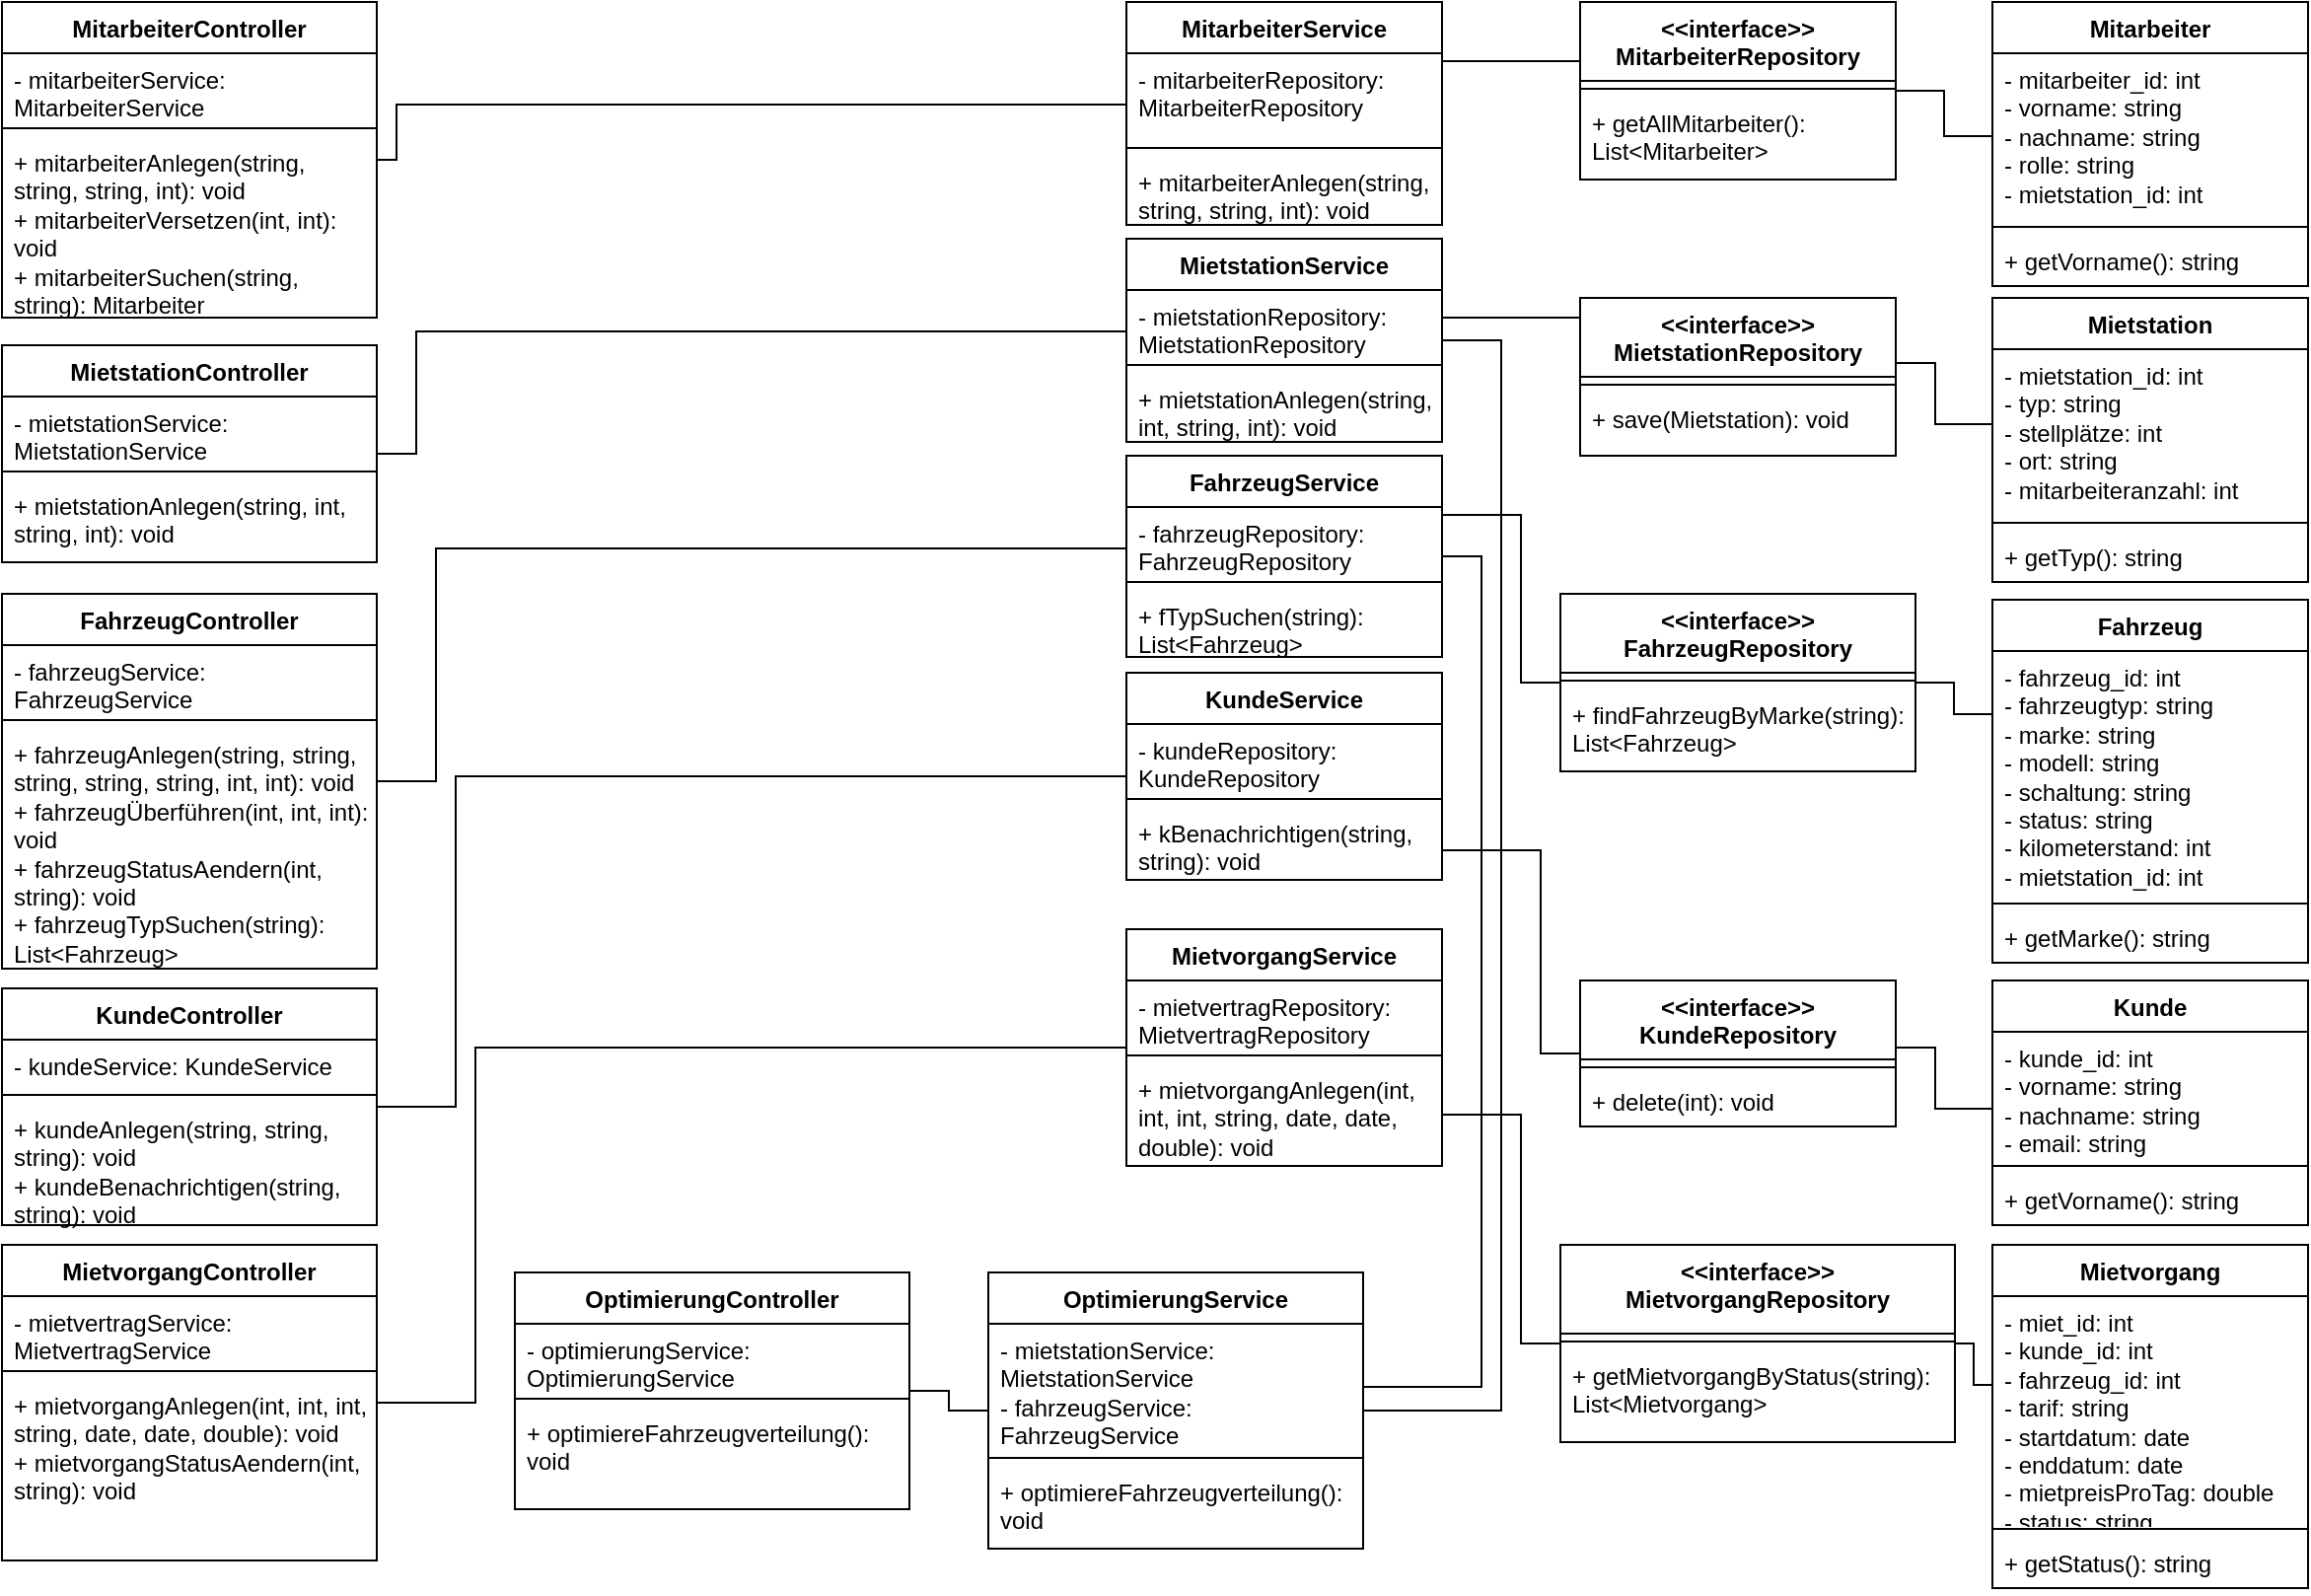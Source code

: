 <mxfile version="26.0.6">
  <diagram name="Seite-1" id="jHb-IkuF-yhjG92Ji0WS">
    <mxGraphModel dx="1662" dy="1162" grid="1" gridSize="10" guides="1" tooltips="1" connect="1" arrows="1" fold="1" page="1" pageScale="1" pageWidth="1169" pageHeight="827" math="0" shadow="0">
      <root>
        <mxCell id="0" />
        <mxCell id="1" parent="0" />
        <mxCell id="tQWUsjl6Y2YEoq062woO-1" value="Mietstation" style="swimlane;fontStyle=1;align=center;verticalAlign=top;childLayout=stackLayout;horizontal=1;startSize=26;horizontalStack=0;resizeParent=1;resizeParentMax=0;resizeLast=0;collapsible=1;marginBottom=0;whiteSpace=wrap;html=1;" vertex="1" parent="1">
          <mxGeometry x="1009" y="150" width="160" height="144" as="geometry" />
        </mxCell>
        <mxCell id="tQWUsjl6Y2YEoq062woO-2" value="- mietstation_id: int&lt;div&gt;- typ: string&lt;br&gt;&lt;/div&gt;&lt;div&gt;- stellplätze: int&lt;br&gt;&lt;/div&gt;&lt;div&gt;- ort: string&lt;br&gt;&lt;/div&gt;&lt;div&gt;- mitarbeiteranzahl: int&lt;br&gt;&lt;/div&gt;" style="text;strokeColor=none;fillColor=none;align=left;verticalAlign=top;spacingLeft=4;spacingRight=4;overflow=hidden;rotatable=0;points=[[0,0.5],[1,0.5]];portConstraint=eastwest;whiteSpace=wrap;html=1;" vertex="1" parent="tQWUsjl6Y2YEoq062woO-1">
          <mxGeometry y="26" width="160" height="84" as="geometry" />
        </mxCell>
        <mxCell id="tQWUsjl6Y2YEoq062woO-3" value="" style="line;strokeWidth=1;fillColor=none;align=left;verticalAlign=middle;spacingTop=-1;spacingLeft=3;spacingRight=3;rotatable=0;labelPosition=right;points=[];portConstraint=eastwest;strokeColor=inherit;" vertex="1" parent="tQWUsjl6Y2YEoq062woO-1">
          <mxGeometry y="110" width="160" height="8" as="geometry" />
        </mxCell>
        <mxCell id="tQWUsjl6Y2YEoq062woO-4" value="+ getTyp(): string" style="text;strokeColor=none;fillColor=none;align=left;verticalAlign=top;spacingLeft=4;spacingRight=4;overflow=hidden;rotatable=0;points=[[0,0.5],[1,0.5]];portConstraint=eastwest;whiteSpace=wrap;html=1;" vertex="1" parent="tQWUsjl6Y2YEoq062woO-1">
          <mxGeometry y="118" width="160" height="26" as="geometry" />
        </mxCell>
        <mxCell id="tQWUsjl6Y2YEoq062woO-5" value="Kunde" style="swimlane;fontStyle=1;align=center;verticalAlign=top;childLayout=stackLayout;horizontal=1;startSize=26;horizontalStack=0;resizeParent=1;resizeParentMax=0;resizeLast=0;collapsible=1;marginBottom=0;whiteSpace=wrap;html=1;" vertex="1" parent="1">
          <mxGeometry x="1009" y="496" width="160" height="124" as="geometry" />
        </mxCell>
        <mxCell id="tQWUsjl6Y2YEoq062woO-6" value="- kunde_id: int&lt;div&gt;- vorname: string&lt;br&gt;&lt;/div&gt;&lt;div&gt;- nachname: string&lt;br&gt;&lt;/div&gt;&lt;div&gt;- email: string&lt;/div&gt;" style="text;strokeColor=none;fillColor=none;align=left;verticalAlign=top;spacingLeft=4;spacingRight=4;overflow=hidden;rotatable=0;points=[[0,0.5],[1,0.5]];portConstraint=eastwest;whiteSpace=wrap;html=1;" vertex="1" parent="tQWUsjl6Y2YEoq062woO-5">
          <mxGeometry y="26" width="160" height="64" as="geometry" />
        </mxCell>
        <mxCell id="tQWUsjl6Y2YEoq062woO-7" value="" style="line;strokeWidth=1;fillColor=none;align=left;verticalAlign=middle;spacingTop=-1;spacingLeft=3;spacingRight=3;rotatable=0;labelPosition=right;points=[];portConstraint=eastwest;strokeColor=inherit;" vertex="1" parent="tQWUsjl6Y2YEoq062woO-5">
          <mxGeometry y="90" width="160" height="8" as="geometry" />
        </mxCell>
        <mxCell id="tQWUsjl6Y2YEoq062woO-8" value="+ getVorname(): string" style="text;strokeColor=none;fillColor=none;align=left;verticalAlign=top;spacingLeft=4;spacingRight=4;overflow=hidden;rotatable=0;points=[[0,0.5],[1,0.5]];portConstraint=eastwest;whiteSpace=wrap;html=1;" vertex="1" parent="tQWUsjl6Y2YEoq062woO-5">
          <mxGeometry y="98" width="160" height="26" as="geometry" />
        </mxCell>
        <mxCell id="tQWUsjl6Y2YEoq062woO-9" value="Mietvorgang" style="swimlane;fontStyle=1;align=center;verticalAlign=top;childLayout=stackLayout;horizontal=1;startSize=26;horizontalStack=0;resizeParent=1;resizeParentMax=0;resizeLast=0;collapsible=1;marginBottom=0;whiteSpace=wrap;html=1;" vertex="1" parent="1">
          <mxGeometry x="1009" y="630" width="160" height="174" as="geometry" />
        </mxCell>
        <mxCell id="tQWUsjl6Y2YEoq062woO-10" value="- miet_id: int&lt;div&gt;- kunde_id: int&lt;br&gt;&lt;/div&gt;&lt;div&gt;- fahrzeug_id: int&lt;br&gt;&lt;/div&gt;&lt;div&gt;- tarif: string&lt;br&gt;&lt;/div&gt;&lt;div&gt;- startdatum: date&lt;br&gt;&lt;/div&gt;&lt;div&gt;- enddatum: date&lt;br&gt;&lt;/div&gt;&lt;div&gt;- mietpreisProTag: double&lt;/div&gt;&lt;div&gt;- status: string&lt;/div&gt;" style="text;strokeColor=none;fillColor=none;align=left;verticalAlign=top;spacingLeft=4;spacingRight=4;overflow=hidden;rotatable=0;points=[[0,0.5],[1,0.5]];portConstraint=eastwest;whiteSpace=wrap;html=1;" vertex="1" parent="tQWUsjl6Y2YEoq062woO-9">
          <mxGeometry y="26" width="160" height="114" as="geometry" />
        </mxCell>
        <mxCell id="tQWUsjl6Y2YEoq062woO-11" value="" style="line;strokeWidth=1;fillColor=none;align=left;verticalAlign=middle;spacingTop=-1;spacingLeft=3;spacingRight=3;rotatable=0;labelPosition=right;points=[];portConstraint=eastwest;strokeColor=inherit;" vertex="1" parent="tQWUsjl6Y2YEoq062woO-9">
          <mxGeometry y="140" width="160" height="8" as="geometry" />
        </mxCell>
        <mxCell id="tQWUsjl6Y2YEoq062woO-12" value="+ getStatus(): string" style="text;strokeColor=none;fillColor=none;align=left;verticalAlign=top;spacingLeft=4;spacingRight=4;overflow=hidden;rotatable=0;points=[[0,0.5],[1,0.5]];portConstraint=eastwest;whiteSpace=wrap;html=1;" vertex="1" parent="tQWUsjl6Y2YEoq062woO-9">
          <mxGeometry y="148" width="160" height="26" as="geometry" />
        </mxCell>
        <mxCell id="tQWUsjl6Y2YEoq062woO-13" value="Fahrzeug" style="swimlane;fontStyle=1;align=center;verticalAlign=top;childLayout=stackLayout;horizontal=1;startSize=26;horizontalStack=0;resizeParent=1;resizeParentMax=0;resizeLast=0;collapsible=1;marginBottom=0;whiteSpace=wrap;html=1;" vertex="1" parent="1">
          <mxGeometry x="1009" y="303" width="160" height="184" as="geometry" />
        </mxCell>
        <mxCell id="tQWUsjl6Y2YEoq062woO-14" value="- fahrzeug_id: int&lt;div&gt;- fahrzeugtyp: string&lt;br&gt;&lt;/div&gt;&lt;div&gt;- marke: string&lt;br&gt;&lt;/div&gt;&lt;div&gt;- modell: string&lt;/div&gt;&lt;div&gt;- schaltung: string&lt;br&gt;&lt;/div&gt;&lt;div&gt;- status: string&lt;br&gt;&lt;/div&gt;&lt;div&gt;- kilometerstand: int&lt;br&gt;&lt;/div&gt;&lt;div&gt;- mietstation_id: int&lt;br&gt;&lt;/div&gt;" style="text;strokeColor=none;fillColor=none;align=left;verticalAlign=top;spacingLeft=4;spacingRight=4;overflow=hidden;rotatable=0;points=[[0,0.5],[1,0.5]];portConstraint=eastwest;whiteSpace=wrap;html=1;" vertex="1" parent="tQWUsjl6Y2YEoq062woO-13">
          <mxGeometry y="26" width="160" height="124" as="geometry" />
        </mxCell>
        <mxCell id="tQWUsjl6Y2YEoq062woO-15" value="" style="line;strokeWidth=1;fillColor=none;align=left;verticalAlign=middle;spacingTop=-1;spacingLeft=3;spacingRight=3;rotatable=0;labelPosition=right;points=[];portConstraint=eastwest;strokeColor=inherit;" vertex="1" parent="tQWUsjl6Y2YEoq062woO-13">
          <mxGeometry y="150" width="160" height="8" as="geometry" />
        </mxCell>
        <mxCell id="tQWUsjl6Y2YEoq062woO-16" value="+ getMarke(): string" style="text;strokeColor=none;fillColor=none;align=left;verticalAlign=top;spacingLeft=4;spacingRight=4;overflow=hidden;rotatable=0;points=[[0,0.5],[1,0.5]];portConstraint=eastwest;whiteSpace=wrap;html=1;" vertex="1" parent="tQWUsjl6Y2YEoq062woO-13">
          <mxGeometry y="158" width="160" height="26" as="geometry" />
        </mxCell>
        <mxCell id="tQWUsjl6Y2YEoq062woO-17" value="Mitarbeiter" style="swimlane;fontStyle=1;align=center;verticalAlign=top;childLayout=stackLayout;horizontal=1;startSize=26;horizontalStack=0;resizeParent=1;resizeParentMax=0;resizeLast=0;collapsible=1;marginBottom=0;whiteSpace=wrap;html=1;" vertex="1" parent="1">
          <mxGeometry x="1009" width="160" height="144" as="geometry">
            <mxRectangle x="220" y="700" width="100" height="30" as="alternateBounds" />
          </mxGeometry>
        </mxCell>
        <mxCell id="tQWUsjl6Y2YEoq062woO-18" value="- mitarbeiter_id: int&lt;div&gt;- vorname: string&lt;br&gt;&lt;/div&gt;&lt;div&gt;- nachname: string&lt;br&gt;&lt;/div&gt;&lt;div&gt;- rolle: string&lt;br&gt;&lt;/div&gt;&lt;div&gt;- mietstation_id: int&lt;/div&gt;" style="text;strokeColor=none;fillColor=none;align=left;verticalAlign=top;spacingLeft=4;spacingRight=4;overflow=hidden;rotatable=0;points=[[0,0.5],[1,0.5]];portConstraint=eastwest;whiteSpace=wrap;html=1;" vertex="1" parent="tQWUsjl6Y2YEoq062woO-17">
          <mxGeometry y="26" width="160" height="84" as="geometry" />
        </mxCell>
        <mxCell id="tQWUsjl6Y2YEoq062woO-19" value="" style="line;strokeWidth=1;fillColor=none;align=left;verticalAlign=middle;spacingTop=-1;spacingLeft=3;spacingRight=3;rotatable=0;labelPosition=right;points=[];portConstraint=eastwest;strokeColor=inherit;" vertex="1" parent="tQWUsjl6Y2YEoq062woO-17">
          <mxGeometry y="110" width="160" height="8" as="geometry" />
        </mxCell>
        <mxCell id="tQWUsjl6Y2YEoq062woO-20" value="+ getVorname(): string" style="text;strokeColor=none;fillColor=none;align=left;verticalAlign=top;spacingLeft=4;spacingRight=4;overflow=hidden;rotatable=0;points=[[0,0.5],[1,0.5]];portConstraint=eastwest;whiteSpace=wrap;html=1;" vertex="1" parent="tQWUsjl6Y2YEoq062woO-17">
          <mxGeometry y="118" width="160" height="26" as="geometry" />
        </mxCell>
        <mxCell id="tQWUsjl6Y2YEoq062woO-22" value="MitarbeiterController" style="swimlane;fontStyle=1;align=center;verticalAlign=top;childLayout=stackLayout;horizontal=1;startSize=26;horizontalStack=0;resizeParent=1;resizeParentMax=0;resizeLast=0;collapsible=1;marginBottom=0;whiteSpace=wrap;html=1;" vertex="1" parent="1">
          <mxGeometry width="190" height="160" as="geometry">
            <mxRectangle x="220" y="700" width="100" height="30" as="alternateBounds" />
          </mxGeometry>
        </mxCell>
        <mxCell id="tQWUsjl6Y2YEoq062woO-23" value="- mitarbeiterService: MitarbeiterService" style="text;strokeColor=none;fillColor=none;align=left;verticalAlign=top;spacingLeft=4;spacingRight=4;overflow=hidden;rotatable=0;points=[[0,0.5],[1,0.5]];portConstraint=eastwest;whiteSpace=wrap;html=1;" vertex="1" parent="tQWUsjl6Y2YEoq062woO-22">
          <mxGeometry y="26" width="190" height="34" as="geometry" />
        </mxCell>
        <mxCell id="tQWUsjl6Y2YEoq062woO-24" value="" style="line;strokeWidth=1;fillColor=none;align=left;verticalAlign=middle;spacingTop=-1;spacingLeft=3;spacingRight=3;rotatable=0;labelPosition=right;points=[];portConstraint=eastwest;strokeColor=inherit;" vertex="1" parent="tQWUsjl6Y2YEoq062woO-22">
          <mxGeometry y="60" width="190" height="8" as="geometry" />
        </mxCell>
        <mxCell id="tQWUsjl6Y2YEoq062woO-25" value="+ mitarbeiterAnlegen(string, string, string, int): void&lt;div&gt;+ mitarbeiterVersetzen(int, int): void&lt;br&gt;&lt;/div&gt;&lt;div&gt;+ mitarbeiterSuchen(string, string): Mitarbeiter&lt;br&gt;&lt;/div&gt;" style="text;strokeColor=none;fillColor=none;align=left;verticalAlign=top;spacingLeft=4;spacingRight=4;overflow=hidden;rotatable=0;points=[[0,0.5],[1,0.5]];portConstraint=eastwest;whiteSpace=wrap;html=1;" vertex="1" parent="tQWUsjl6Y2YEoq062woO-22">
          <mxGeometry y="68" width="190" height="92" as="geometry" />
        </mxCell>
        <mxCell id="tQWUsjl6Y2YEoq062woO-27" value="MietstationController" style="swimlane;fontStyle=1;align=center;verticalAlign=top;childLayout=stackLayout;horizontal=1;startSize=26;horizontalStack=0;resizeParent=1;resizeParentMax=0;resizeLast=0;collapsible=1;marginBottom=0;whiteSpace=wrap;html=1;" vertex="1" parent="1">
          <mxGeometry y="174" width="190" height="110" as="geometry">
            <mxRectangle x="220" y="700" width="100" height="30" as="alternateBounds" />
          </mxGeometry>
        </mxCell>
        <mxCell id="tQWUsjl6Y2YEoq062woO-28" value="- mietstationService: MietstationService" style="text;strokeColor=none;fillColor=none;align=left;verticalAlign=top;spacingLeft=4;spacingRight=4;overflow=hidden;rotatable=0;points=[[0,0.5],[1,0.5]];portConstraint=eastwest;whiteSpace=wrap;html=1;" vertex="1" parent="tQWUsjl6Y2YEoq062woO-27">
          <mxGeometry y="26" width="190" height="34" as="geometry" />
        </mxCell>
        <mxCell id="tQWUsjl6Y2YEoq062woO-29" value="" style="line;strokeWidth=1;fillColor=none;align=left;verticalAlign=middle;spacingTop=-1;spacingLeft=3;spacingRight=3;rotatable=0;labelPosition=right;points=[];portConstraint=eastwest;strokeColor=inherit;" vertex="1" parent="tQWUsjl6Y2YEoq062woO-27">
          <mxGeometry y="60" width="190" height="8" as="geometry" />
        </mxCell>
        <mxCell id="tQWUsjl6Y2YEoq062woO-30" value="+ mietstationAnlegen(string, int, string, int): void&lt;br&gt;&lt;div&gt;&lt;br&gt;&lt;/div&gt;" style="text;strokeColor=none;fillColor=none;align=left;verticalAlign=top;spacingLeft=4;spacingRight=4;overflow=hidden;rotatable=0;points=[[0,0.5],[1,0.5]];portConstraint=eastwest;whiteSpace=wrap;html=1;" vertex="1" parent="tQWUsjl6Y2YEoq062woO-27">
          <mxGeometry y="68" width="190" height="42" as="geometry" />
        </mxCell>
        <mxCell id="tQWUsjl6Y2YEoq062woO-31" value="FahrzeugController" style="swimlane;fontStyle=1;align=center;verticalAlign=top;childLayout=stackLayout;horizontal=1;startSize=26;horizontalStack=0;resizeParent=1;resizeParentMax=0;resizeLast=0;collapsible=1;marginBottom=0;whiteSpace=wrap;html=1;" vertex="1" parent="1">
          <mxGeometry y="300" width="190" height="190" as="geometry">
            <mxRectangle x="220" y="700" width="100" height="30" as="alternateBounds" />
          </mxGeometry>
        </mxCell>
        <mxCell id="tQWUsjl6Y2YEoq062woO-32" value="- fahrzeugService: FahrzeugService" style="text;strokeColor=none;fillColor=none;align=left;verticalAlign=top;spacingLeft=4;spacingRight=4;overflow=hidden;rotatable=0;points=[[0,0.5],[1,0.5]];portConstraint=eastwest;whiteSpace=wrap;html=1;" vertex="1" parent="tQWUsjl6Y2YEoq062woO-31">
          <mxGeometry y="26" width="190" height="34" as="geometry" />
        </mxCell>
        <mxCell id="tQWUsjl6Y2YEoq062woO-33" value="" style="line;strokeWidth=1;fillColor=none;align=left;verticalAlign=middle;spacingTop=-1;spacingLeft=3;spacingRight=3;rotatable=0;labelPosition=right;points=[];portConstraint=eastwest;strokeColor=inherit;" vertex="1" parent="tQWUsjl6Y2YEoq062woO-31">
          <mxGeometry y="60" width="190" height="8" as="geometry" />
        </mxCell>
        <mxCell id="tQWUsjl6Y2YEoq062woO-34" value="+ fahrzeugAnlegen(string, string, string, string, string, int, int): void&lt;div&gt;+ fahrzeugÜberführen(int, int, int): void&lt;br&gt;&lt;/div&gt;&lt;div&gt;+ fahrzeugStatusAendern(int, string): void&lt;br&gt;&lt;/div&gt;&lt;div&gt;+ fahrzeugTypSuchen(string): List&amp;lt;Fahrzeug&amp;gt;&lt;br&gt;&lt;/div&gt;" style="text;strokeColor=none;fillColor=none;align=left;verticalAlign=top;spacingLeft=4;spacingRight=4;overflow=hidden;rotatable=0;points=[[0,0.5],[1,0.5]];portConstraint=eastwest;whiteSpace=wrap;html=1;" vertex="1" parent="tQWUsjl6Y2YEoq062woO-31">
          <mxGeometry y="68" width="190" height="122" as="geometry" />
        </mxCell>
        <mxCell id="tQWUsjl6Y2YEoq062woO-35" value="MietvorgangController" style="swimlane;fontStyle=1;align=center;verticalAlign=top;childLayout=stackLayout;horizontal=1;startSize=26;horizontalStack=0;resizeParent=1;resizeParentMax=0;resizeLast=0;collapsible=1;marginBottom=0;whiteSpace=wrap;html=1;" vertex="1" parent="1">
          <mxGeometry y="630" width="190" height="160" as="geometry">
            <mxRectangle x="220" y="700" width="100" height="30" as="alternateBounds" />
          </mxGeometry>
        </mxCell>
        <mxCell id="tQWUsjl6Y2YEoq062woO-36" value="- mietvertragService: MietvertragService" style="text;strokeColor=none;fillColor=none;align=left;verticalAlign=top;spacingLeft=4;spacingRight=4;overflow=hidden;rotatable=0;points=[[0,0.5],[1,0.5]];portConstraint=eastwest;whiteSpace=wrap;html=1;" vertex="1" parent="tQWUsjl6Y2YEoq062woO-35">
          <mxGeometry y="26" width="190" height="34" as="geometry" />
        </mxCell>
        <mxCell id="tQWUsjl6Y2YEoq062woO-37" value="" style="line;strokeWidth=1;fillColor=none;align=left;verticalAlign=middle;spacingTop=-1;spacingLeft=3;spacingRight=3;rotatable=0;labelPosition=right;points=[];portConstraint=eastwest;strokeColor=inherit;" vertex="1" parent="tQWUsjl6Y2YEoq062woO-35">
          <mxGeometry y="60" width="190" height="8" as="geometry" />
        </mxCell>
        <mxCell id="tQWUsjl6Y2YEoq062woO-38" value="+ mietvorgangAnlegen(int, int, int, string, date, date, double): void&lt;div&gt;+ mietvorgangStatusAendern(int, string): void&lt;/div&gt;&lt;div&gt;&lt;div&gt;&lt;br&gt;&lt;/div&gt;&lt;/div&gt;" style="text;strokeColor=none;fillColor=none;align=left;verticalAlign=top;spacingLeft=4;spacingRight=4;overflow=hidden;rotatable=0;points=[[0,0.5],[1,0.5]];portConstraint=eastwest;whiteSpace=wrap;html=1;" vertex="1" parent="tQWUsjl6Y2YEoq062woO-35">
          <mxGeometry y="68" width="190" height="92" as="geometry" />
        </mxCell>
        <mxCell id="tQWUsjl6Y2YEoq062woO-39" value="KundeController" style="swimlane;fontStyle=1;align=center;verticalAlign=top;childLayout=stackLayout;horizontal=1;startSize=26;horizontalStack=0;resizeParent=1;resizeParentMax=0;resizeLast=0;collapsible=1;marginBottom=0;whiteSpace=wrap;html=1;" vertex="1" parent="1">
          <mxGeometry y="500" width="190" height="120" as="geometry">
            <mxRectangle x="220" y="700" width="100" height="30" as="alternateBounds" />
          </mxGeometry>
        </mxCell>
        <mxCell id="tQWUsjl6Y2YEoq062woO-40" value="- kundeService: KundeService" style="text;strokeColor=none;fillColor=none;align=left;verticalAlign=top;spacingLeft=4;spacingRight=4;overflow=hidden;rotatable=0;points=[[0,0.5],[1,0.5]];portConstraint=eastwest;whiteSpace=wrap;html=1;" vertex="1" parent="tQWUsjl6Y2YEoq062woO-39">
          <mxGeometry y="26" width="190" height="24" as="geometry" />
        </mxCell>
        <mxCell id="tQWUsjl6Y2YEoq062woO-41" value="" style="line;strokeWidth=1;fillColor=none;align=left;verticalAlign=middle;spacingTop=-1;spacingLeft=3;spacingRight=3;rotatable=0;labelPosition=right;points=[];portConstraint=eastwest;strokeColor=inherit;" vertex="1" parent="tQWUsjl6Y2YEoq062woO-39">
          <mxGeometry y="50" width="190" height="8" as="geometry" />
        </mxCell>
        <mxCell id="tQWUsjl6Y2YEoq062woO-42" value="+ kundeAnlegen(string, string, string): void&lt;div&gt;+ kundeBenachrichtigen(string, string): void&lt;br&gt;&lt;/div&gt;" style="text;strokeColor=none;fillColor=none;align=left;verticalAlign=top;spacingLeft=4;spacingRight=4;overflow=hidden;rotatable=0;points=[[0,0.5],[1,0.5]];portConstraint=eastwest;whiteSpace=wrap;html=1;" vertex="1" parent="tQWUsjl6Y2YEoq062woO-39">
          <mxGeometry y="58" width="190" height="62" as="geometry" />
        </mxCell>
        <mxCell id="tQWUsjl6Y2YEoq062woO-43" value="MitarbeiterService" style="swimlane;fontStyle=1;align=center;verticalAlign=top;childLayout=stackLayout;horizontal=1;startSize=26;horizontalStack=0;resizeParent=1;resizeParentMax=0;resizeLast=0;collapsible=1;marginBottom=0;whiteSpace=wrap;html=1;" vertex="1" parent="1">
          <mxGeometry x="570" width="160" height="113" as="geometry">
            <mxRectangle x="220" y="700" width="100" height="30" as="alternateBounds" />
          </mxGeometry>
        </mxCell>
        <mxCell id="tQWUsjl6Y2YEoq062woO-44" value="- mitarbeiterRepository: MitarbeiterRepository" style="text;strokeColor=none;fillColor=none;align=left;verticalAlign=top;spacingLeft=4;spacingRight=4;overflow=hidden;rotatable=0;points=[[0,0.5],[1,0.5]];portConstraint=eastwest;whiteSpace=wrap;html=1;" vertex="1" parent="tQWUsjl6Y2YEoq062woO-43">
          <mxGeometry y="26" width="160" height="44" as="geometry" />
        </mxCell>
        <mxCell id="tQWUsjl6Y2YEoq062woO-45" value="" style="line;strokeWidth=1;fillColor=none;align=left;verticalAlign=middle;spacingTop=-1;spacingLeft=3;spacingRight=3;rotatable=0;labelPosition=right;points=[];portConstraint=eastwest;strokeColor=inherit;" vertex="1" parent="tQWUsjl6Y2YEoq062woO-43">
          <mxGeometry y="70" width="160" height="8" as="geometry" />
        </mxCell>
        <mxCell id="tQWUsjl6Y2YEoq062woO-46" value="+ mitarbeiterAnlegen(string, string, string, int): void" style="text;strokeColor=none;fillColor=none;align=left;verticalAlign=top;spacingLeft=4;spacingRight=4;overflow=hidden;rotatable=0;points=[[0,0.5],[1,0.5]];portConstraint=eastwest;whiteSpace=wrap;html=1;" vertex="1" parent="tQWUsjl6Y2YEoq062woO-43">
          <mxGeometry y="78" width="160" height="35" as="geometry" />
        </mxCell>
        <mxCell id="tQWUsjl6Y2YEoq062woO-47" value="MietstationService" style="swimlane;fontStyle=1;align=center;verticalAlign=top;childLayout=stackLayout;horizontal=1;startSize=26;horizontalStack=0;resizeParent=1;resizeParentMax=0;resizeLast=0;collapsible=1;marginBottom=0;whiteSpace=wrap;html=1;" vertex="1" parent="1">
          <mxGeometry x="570" y="120" width="160" height="103" as="geometry">
            <mxRectangle x="220" y="700" width="100" height="30" as="alternateBounds" />
          </mxGeometry>
        </mxCell>
        <mxCell id="tQWUsjl6Y2YEoq062woO-48" value="- mietstationRepository: MietstationRepository" style="text;strokeColor=none;fillColor=none;align=left;verticalAlign=top;spacingLeft=4;spacingRight=4;overflow=hidden;rotatable=0;points=[[0,0.5],[1,0.5]];portConstraint=eastwest;whiteSpace=wrap;html=1;" vertex="1" parent="tQWUsjl6Y2YEoq062woO-47">
          <mxGeometry y="26" width="160" height="34" as="geometry" />
        </mxCell>
        <mxCell id="tQWUsjl6Y2YEoq062woO-49" value="" style="line;strokeWidth=1;fillColor=none;align=left;verticalAlign=middle;spacingTop=-1;spacingLeft=3;spacingRight=3;rotatable=0;labelPosition=right;points=[];portConstraint=eastwest;strokeColor=inherit;" vertex="1" parent="tQWUsjl6Y2YEoq062woO-47">
          <mxGeometry y="60" width="160" height="8" as="geometry" />
        </mxCell>
        <mxCell id="tQWUsjl6Y2YEoq062woO-50" value="+ mietstationAnlegen(string, int, string, int): void&lt;br&gt;&lt;div&gt;&lt;br&gt;&lt;/div&gt;" style="text;strokeColor=none;fillColor=none;align=left;verticalAlign=top;spacingLeft=4;spacingRight=4;overflow=hidden;rotatable=0;points=[[0,0.5],[1,0.5]];portConstraint=eastwest;whiteSpace=wrap;html=1;" vertex="1" parent="tQWUsjl6Y2YEoq062woO-47">
          <mxGeometry y="68" width="160" height="35" as="geometry" />
        </mxCell>
        <mxCell id="tQWUsjl6Y2YEoq062woO-51" value="FahrzeugService" style="swimlane;fontStyle=1;align=center;verticalAlign=top;childLayout=stackLayout;horizontal=1;startSize=26;horizontalStack=0;resizeParent=1;resizeParentMax=0;resizeLast=0;collapsible=1;marginBottom=0;whiteSpace=wrap;html=1;" vertex="1" parent="1">
          <mxGeometry x="570" y="230" width="160" height="102" as="geometry">
            <mxRectangle x="220" y="700" width="100" height="30" as="alternateBounds" />
          </mxGeometry>
        </mxCell>
        <mxCell id="tQWUsjl6Y2YEoq062woO-52" value="- fahrzeugRepository: FahrzeugRepository" style="text;strokeColor=none;fillColor=none;align=left;verticalAlign=top;spacingLeft=4;spacingRight=4;overflow=hidden;rotatable=0;points=[[0,0.5],[1,0.5]];portConstraint=eastwest;whiteSpace=wrap;html=1;" vertex="1" parent="tQWUsjl6Y2YEoq062woO-51">
          <mxGeometry y="26" width="160" height="34" as="geometry" />
        </mxCell>
        <mxCell id="tQWUsjl6Y2YEoq062woO-53" value="" style="line;strokeWidth=1;fillColor=none;align=left;verticalAlign=middle;spacingTop=-1;spacingLeft=3;spacingRight=3;rotatable=0;labelPosition=right;points=[];portConstraint=eastwest;strokeColor=inherit;" vertex="1" parent="tQWUsjl6Y2YEoq062woO-51">
          <mxGeometry y="60" width="160" height="8" as="geometry" />
        </mxCell>
        <mxCell id="tQWUsjl6Y2YEoq062woO-54" value="+ fTypSuchen(string): List&amp;lt;Fahrzeug&amp;gt;" style="text;strokeColor=none;fillColor=none;align=left;verticalAlign=top;spacingLeft=4;spacingRight=4;overflow=hidden;rotatable=0;points=[[0,0.5],[1,0.5]];portConstraint=eastwest;whiteSpace=wrap;html=1;" vertex="1" parent="tQWUsjl6Y2YEoq062woO-51">
          <mxGeometry y="68" width="160" height="34" as="geometry" />
        </mxCell>
        <mxCell id="tQWUsjl6Y2YEoq062woO-55" value="MietvorgangService" style="swimlane;fontStyle=1;align=center;verticalAlign=top;childLayout=stackLayout;horizontal=1;startSize=26;horizontalStack=0;resizeParent=1;resizeParentMax=0;resizeLast=0;collapsible=1;marginBottom=0;whiteSpace=wrap;html=1;" vertex="1" parent="1">
          <mxGeometry x="570" y="470" width="160" height="120" as="geometry">
            <mxRectangle x="220" y="700" width="100" height="30" as="alternateBounds" />
          </mxGeometry>
        </mxCell>
        <mxCell id="tQWUsjl6Y2YEoq062woO-56" value="- mietvertragRepository: MietvertragRepository" style="text;strokeColor=none;fillColor=none;align=left;verticalAlign=top;spacingLeft=4;spacingRight=4;overflow=hidden;rotatable=0;points=[[0,0.5],[1,0.5]];portConstraint=eastwest;whiteSpace=wrap;html=1;" vertex="1" parent="tQWUsjl6Y2YEoq062woO-55">
          <mxGeometry y="26" width="160" height="34" as="geometry" />
        </mxCell>
        <mxCell id="tQWUsjl6Y2YEoq062woO-57" value="" style="line;strokeWidth=1;fillColor=none;align=left;verticalAlign=middle;spacingTop=-1;spacingLeft=3;spacingRight=3;rotatable=0;labelPosition=right;points=[];portConstraint=eastwest;strokeColor=inherit;" vertex="1" parent="tQWUsjl6Y2YEoq062woO-55">
          <mxGeometry y="60" width="160" height="8" as="geometry" />
        </mxCell>
        <mxCell id="tQWUsjl6Y2YEoq062woO-58" value="+ mietvorgangAnlegen(int, int, int, string, date, date, double): void" style="text;strokeColor=none;fillColor=none;align=left;verticalAlign=top;spacingLeft=4;spacingRight=4;overflow=hidden;rotatable=0;points=[[0,0.5],[1,0.5]];portConstraint=eastwest;whiteSpace=wrap;html=1;" vertex="1" parent="tQWUsjl6Y2YEoq062woO-55">
          <mxGeometry y="68" width="160" height="52" as="geometry" />
        </mxCell>
        <mxCell id="tQWUsjl6Y2YEoq062woO-59" value="KundeService" style="swimlane;fontStyle=1;align=center;verticalAlign=top;childLayout=stackLayout;horizontal=1;startSize=26;horizontalStack=0;resizeParent=1;resizeParentMax=0;resizeLast=0;collapsible=1;marginBottom=0;whiteSpace=wrap;html=1;" vertex="1" parent="1">
          <mxGeometry x="570" y="340" width="160" height="105" as="geometry">
            <mxRectangle x="220" y="700" width="100" height="30" as="alternateBounds" />
          </mxGeometry>
        </mxCell>
        <mxCell id="tQWUsjl6Y2YEoq062woO-60" value="- kundeRepository: KundeRepository" style="text;strokeColor=none;fillColor=none;align=left;verticalAlign=top;spacingLeft=4;spacingRight=4;overflow=hidden;rotatable=0;points=[[0,0.5],[1,0.5]];portConstraint=eastwest;whiteSpace=wrap;html=1;" vertex="1" parent="tQWUsjl6Y2YEoq062woO-59">
          <mxGeometry y="26" width="160" height="34" as="geometry" />
        </mxCell>
        <mxCell id="tQWUsjl6Y2YEoq062woO-61" value="" style="line;strokeWidth=1;fillColor=none;align=left;verticalAlign=middle;spacingTop=-1;spacingLeft=3;spacingRight=3;rotatable=0;labelPosition=right;points=[];portConstraint=eastwest;strokeColor=inherit;" vertex="1" parent="tQWUsjl6Y2YEoq062woO-59">
          <mxGeometry y="60" width="160" height="8" as="geometry" />
        </mxCell>
        <mxCell id="tQWUsjl6Y2YEoq062woO-62" value="+ kBenachrichtigen(string, string): void" style="text;strokeColor=none;fillColor=none;align=left;verticalAlign=top;spacingLeft=4;spacingRight=4;overflow=hidden;rotatable=0;points=[[0,0.5],[1,0.5]];portConstraint=eastwest;whiteSpace=wrap;html=1;" vertex="1" parent="tQWUsjl6Y2YEoq062woO-59">
          <mxGeometry y="68" width="160" height="37" as="geometry" />
        </mxCell>
        <mxCell id="tQWUsjl6Y2YEoq062woO-63" value="&lt;div&gt;&amp;lt;&amp;lt;interface&amp;gt;&amp;gt;&lt;/div&gt;MietstationRepository" style="swimlane;fontStyle=1;align=center;verticalAlign=top;childLayout=stackLayout;horizontal=1;startSize=40;horizontalStack=0;resizeParent=1;resizeParentMax=0;resizeLast=0;collapsible=1;marginBottom=0;whiteSpace=wrap;html=1;" vertex="1" parent="1">
          <mxGeometry x="800" y="150" width="160" height="80" as="geometry" />
        </mxCell>
        <mxCell id="tQWUsjl6Y2YEoq062woO-64" value="+ field: type" style="text;strokeColor=none;fillColor=none;align=left;verticalAlign=top;spacingLeft=4;spacingRight=4;overflow=hidden;rotatable=0;points=[[0,0.5],[1,0.5]];portConstraint=eastwest;whiteSpace=wrap;html=1;" vertex="1" parent="tQWUsjl6Y2YEoq062woO-63">
          <mxGeometry y="40" width="160" as="geometry" />
        </mxCell>
        <mxCell id="tQWUsjl6Y2YEoq062woO-65" value="" style="line;strokeWidth=1;fillColor=none;align=left;verticalAlign=middle;spacingTop=-1;spacingLeft=3;spacingRight=3;rotatable=0;labelPosition=right;points=[];portConstraint=eastwest;strokeColor=inherit;" vertex="1" parent="tQWUsjl6Y2YEoq062woO-63">
          <mxGeometry y="40" width="160" height="8" as="geometry" />
        </mxCell>
        <mxCell id="tQWUsjl6Y2YEoq062woO-66" value="+ save(Mietstation): void" style="text;strokeColor=none;fillColor=none;align=left;verticalAlign=top;spacingLeft=4;spacingRight=4;overflow=hidden;rotatable=0;points=[[0,0.5],[1,0.5]];portConstraint=eastwest;whiteSpace=wrap;html=1;" vertex="1" parent="tQWUsjl6Y2YEoq062woO-63">
          <mxGeometry y="48" width="160" height="32" as="geometry" />
        </mxCell>
        <mxCell id="tQWUsjl6Y2YEoq062woO-67" value="&lt;div&gt;&amp;lt;&amp;lt;interface&amp;gt;&amp;gt;&lt;/div&gt;KundeRepository" style="swimlane;fontStyle=1;align=center;verticalAlign=top;childLayout=stackLayout;horizontal=1;startSize=40;horizontalStack=0;resizeParent=1;resizeParentMax=0;resizeLast=0;collapsible=1;marginBottom=0;whiteSpace=wrap;html=1;" vertex="1" parent="1">
          <mxGeometry x="800" y="496" width="160" height="74" as="geometry" />
        </mxCell>
        <mxCell id="tQWUsjl6Y2YEoq062woO-68" value="+ field: type" style="text;strokeColor=none;fillColor=none;align=left;verticalAlign=top;spacingLeft=4;spacingRight=4;overflow=hidden;rotatable=0;points=[[0,0.5],[1,0.5]];portConstraint=eastwest;whiteSpace=wrap;html=1;" vertex="1" parent="tQWUsjl6Y2YEoq062woO-67">
          <mxGeometry y="40" width="160" as="geometry" />
        </mxCell>
        <mxCell id="tQWUsjl6Y2YEoq062woO-69" value="" style="line;strokeWidth=1;fillColor=none;align=left;verticalAlign=middle;spacingTop=-1;spacingLeft=3;spacingRight=3;rotatable=0;labelPosition=right;points=[];portConstraint=eastwest;strokeColor=inherit;" vertex="1" parent="tQWUsjl6Y2YEoq062woO-67">
          <mxGeometry y="40" width="160" height="8" as="geometry" />
        </mxCell>
        <mxCell id="tQWUsjl6Y2YEoq062woO-70" value="+ delete(int): void" style="text;strokeColor=none;fillColor=none;align=left;verticalAlign=top;spacingLeft=4;spacingRight=4;overflow=hidden;rotatable=0;points=[[0,0.5],[1,0.5]];portConstraint=eastwest;whiteSpace=wrap;html=1;" vertex="1" parent="tQWUsjl6Y2YEoq062woO-67">
          <mxGeometry y="48" width="160" height="26" as="geometry" />
        </mxCell>
        <mxCell id="tQWUsjl6Y2YEoq062woO-71" value="&lt;div&gt;&amp;lt;&amp;lt;interface&amp;gt;&amp;gt;&lt;/div&gt;MietvorgangRepository" style="swimlane;fontStyle=1;align=center;verticalAlign=top;childLayout=stackLayout;horizontal=1;startSize=45;horizontalStack=0;resizeParent=1;resizeParentMax=0;resizeLast=0;collapsible=1;marginBottom=0;whiteSpace=wrap;html=1;" vertex="1" parent="1">
          <mxGeometry x="790" y="630" width="200" height="100" as="geometry" />
        </mxCell>
        <mxCell id="tQWUsjl6Y2YEoq062woO-72" value="+ field: type" style="text;strokeColor=none;fillColor=none;align=left;verticalAlign=top;spacingLeft=4;spacingRight=4;overflow=hidden;rotatable=0;points=[[0,0.5],[1,0.5]];portConstraint=eastwest;whiteSpace=wrap;html=1;" vertex="1" parent="tQWUsjl6Y2YEoq062woO-71">
          <mxGeometry y="45" width="200" as="geometry" />
        </mxCell>
        <mxCell id="tQWUsjl6Y2YEoq062woO-73" value="" style="line;strokeWidth=1;fillColor=none;align=left;verticalAlign=middle;spacingTop=-1;spacingLeft=3;spacingRight=3;rotatable=0;labelPosition=right;points=[];portConstraint=eastwest;strokeColor=inherit;" vertex="1" parent="tQWUsjl6Y2YEoq062woO-71">
          <mxGeometry y="45" width="200" height="8" as="geometry" />
        </mxCell>
        <mxCell id="tQWUsjl6Y2YEoq062woO-74" value="+ getMietvorgangByStatus(string): List&amp;lt;Mietvorgang&amp;gt;" style="text;strokeColor=none;fillColor=none;align=left;verticalAlign=top;spacingLeft=4;spacingRight=4;overflow=hidden;rotatable=0;points=[[0,0.5],[1,0.5]];portConstraint=eastwest;whiteSpace=wrap;html=1;" vertex="1" parent="tQWUsjl6Y2YEoq062woO-71">
          <mxGeometry y="53" width="200" height="47" as="geometry" />
        </mxCell>
        <mxCell id="tQWUsjl6Y2YEoq062woO-75" value="&lt;div&gt;&amp;lt;&amp;lt;interface&amp;gt;&amp;gt;&lt;/div&gt;FahrzeugRepository" style="swimlane;fontStyle=1;align=center;verticalAlign=top;childLayout=stackLayout;horizontal=1;startSize=40;horizontalStack=0;resizeParent=1;resizeParentMax=0;resizeLast=0;collapsible=1;marginBottom=0;whiteSpace=wrap;html=1;" vertex="1" parent="1">
          <mxGeometry x="790" y="300" width="180" height="90" as="geometry" />
        </mxCell>
        <mxCell id="tQWUsjl6Y2YEoq062woO-76" value="+ field: type" style="text;strokeColor=none;fillColor=none;align=left;verticalAlign=top;spacingLeft=4;spacingRight=4;overflow=hidden;rotatable=0;points=[[0,0.5],[1,0.5]];portConstraint=eastwest;whiteSpace=wrap;html=1;" vertex="1" parent="tQWUsjl6Y2YEoq062woO-75">
          <mxGeometry y="40" width="180" as="geometry" />
        </mxCell>
        <mxCell id="tQWUsjl6Y2YEoq062woO-77" value="" style="line;strokeWidth=1;fillColor=none;align=left;verticalAlign=middle;spacingTop=-1;spacingLeft=3;spacingRight=3;rotatable=0;labelPosition=right;points=[];portConstraint=eastwest;strokeColor=inherit;" vertex="1" parent="tQWUsjl6Y2YEoq062woO-75">
          <mxGeometry y="40" width="180" height="8" as="geometry" />
        </mxCell>
        <mxCell id="tQWUsjl6Y2YEoq062woO-78" value="+ findFahrzeugByMarke(string): List&amp;lt;Fahrzeug&amp;gt;" style="text;strokeColor=none;fillColor=none;align=left;verticalAlign=top;spacingLeft=4;spacingRight=4;overflow=hidden;rotatable=0;points=[[0,0.5],[1,0.5]];portConstraint=eastwest;whiteSpace=wrap;html=1;" vertex="1" parent="tQWUsjl6Y2YEoq062woO-75">
          <mxGeometry y="48" width="180" height="42" as="geometry" />
        </mxCell>
        <mxCell id="tQWUsjl6Y2YEoq062woO-79" value="&lt;div&gt;&amp;lt;&amp;lt;interface&amp;gt;&amp;gt;&lt;/div&gt;MitarbeiterRepository" style="swimlane;fontStyle=1;align=center;verticalAlign=top;childLayout=stackLayout;horizontal=1;startSize=40;horizontalStack=0;resizeParent=1;resizeParentMax=0;resizeLast=0;collapsible=1;marginBottom=0;whiteSpace=wrap;html=1;" vertex="1" parent="1">
          <mxGeometry x="800" width="160" height="90" as="geometry">
            <mxRectangle x="220" y="700" width="100" height="30" as="alternateBounds" />
          </mxGeometry>
        </mxCell>
        <mxCell id="tQWUsjl6Y2YEoq062woO-80" value="+ field: type" style="text;strokeColor=none;fillColor=none;align=left;verticalAlign=top;spacingLeft=4;spacingRight=4;overflow=hidden;rotatable=0;points=[[0,0.5],[1,0.5]];portConstraint=eastwest;whiteSpace=wrap;html=1;" vertex="1" parent="tQWUsjl6Y2YEoq062woO-79">
          <mxGeometry y="40" width="160" as="geometry" />
        </mxCell>
        <mxCell id="tQWUsjl6Y2YEoq062woO-81" value="" style="line;strokeWidth=1;fillColor=none;align=left;verticalAlign=middle;spacingTop=-1;spacingLeft=3;spacingRight=3;rotatable=0;labelPosition=right;points=[];portConstraint=eastwest;strokeColor=inherit;" vertex="1" parent="tQWUsjl6Y2YEoq062woO-79">
          <mxGeometry y="40" width="160" height="8" as="geometry" />
        </mxCell>
        <mxCell id="tQWUsjl6Y2YEoq062woO-82" value="+ getAllMitarbeiter(): List&amp;lt;Mitarbeiter&amp;gt;" style="text;strokeColor=none;fillColor=none;align=left;verticalAlign=top;spacingLeft=4;spacingRight=4;overflow=hidden;rotatable=0;points=[[0,0.5],[1,0.5]];portConstraint=eastwest;whiteSpace=wrap;html=1;" vertex="1" parent="tQWUsjl6Y2YEoq062woO-79">
          <mxGeometry y="48" width="160" height="42" as="geometry" />
        </mxCell>
        <mxCell id="tQWUsjl6Y2YEoq062woO-91" value="" style="endArrow=none;html=1;rounded=0;exitX=1;exitY=0.5;exitDx=0;exitDy=0;entryX=0;entryY=0.5;entryDx=0;entryDy=0;edgeStyle=elbowEdgeStyle;" edge="1" parent="1" source="tQWUsjl6Y2YEoq062woO-79" target="tQWUsjl6Y2YEoq062woO-18">
          <mxGeometry width="50" height="50" relative="1" as="geometry">
            <mxPoint x="630" y="360" as="sourcePoint" />
            <mxPoint x="680" y="310" as="targetPoint" />
          </mxGeometry>
        </mxCell>
        <mxCell id="tQWUsjl6Y2YEoq062woO-96" value="" style="endArrow=none;html=1;rounded=0;exitX=1;exitY=0.5;exitDx=0;exitDy=0;entryX=0;entryY=0.5;entryDx=0;entryDy=0;" edge="1" parent="1">
          <mxGeometry width="50" height="50" relative="1" as="geometry">
            <mxPoint x="960" y="183" as="sourcePoint" />
            <mxPoint x="1009" y="214" as="targetPoint" />
            <Array as="points">
              <mxPoint x="980" y="183" />
              <mxPoint x="980" y="214" />
            </Array>
          </mxGeometry>
        </mxCell>
        <mxCell id="tQWUsjl6Y2YEoq062woO-97" value="" style="endArrow=none;html=1;rounded=0;entryX=0;entryY=0.5;entryDx=0;entryDy=0;edgeStyle=elbowEdgeStyle;" edge="1" parent="1" source="tQWUsjl6Y2YEoq062woO-75">
          <mxGeometry width="50" height="50" relative="1" as="geometry">
            <mxPoint x="960" y="330" as="sourcePoint" />
            <mxPoint x="1009" y="361" as="targetPoint" />
          </mxGeometry>
        </mxCell>
        <mxCell id="tQWUsjl6Y2YEoq062woO-98" value="" style="endArrow=none;html=1;rounded=0;exitX=1;exitY=0.5;exitDx=0;exitDy=0;entryX=0;entryY=0.5;entryDx=0;entryDy=0;" edge="1" parent="1">
          <mxGeometry width="50" height="50" relative="1" as="geometry">
            <mxPoint x="960" y="530" as="sourcePoint" />
            <mxPoint x="1009" y="561" as="targetPoint" />
            <Array as="points">
              <mxPoint x="980" y="530" />
              <mxPoint x="980" y="561" />
            </Array>
          </mxGeometry>
        </mxCell>
        <mxCell id="tQWUsjl6Y2YEoq062woO-99" value="" style="endArrow=none;html=1;rounded=0;entryX=0;entryY=0.5;entryDx=0;entryDy=0;edgeStyle=elbowEdgeStyle;" edge="1" parent="1" source="tQWUsjl6Y2YEoq062woO-71">
          <mxGeometry width="50" height="50" relative="1" as="geometry">
            <mxPoint x="960" y="670" as="sourcePoint" />
            <mxPoint x="1009" y="701" as="targetPoint" />
          </mxGeometry>
        </mxCell>
        <mxCell id="tQWUsjl6Y2YEoq062woO-100" value="" style="endArrow=none;html=1;rounded=0;edgeStyle=orthogonalEdgeStyle;" edge="1" parent="1" source="tQWUsjl6Y2YEoq062woO-22" target="tQWUsjl6Y2YEoq062woO-43">
          <mxGeometry width="50" height="50" relative="1" as="geometry">
            <mxPoint x="220.0" y="104.0" as="sourcePoint" />
            <mxPoint x="643.04" y="404.02" as="targetPoint" />
            <Array as="points">
              <mxPoint x="200" y="80" />
              <mxPoint x="200" y="52" />
            </Array>
          </mxGeometry>
        </mxCell>
        <mxCell id="tQWUsjl6Y2YEoq062woO-101" value="" style="endArrow=none;html=1;rounded=0;edgeStyle=orthogonalEdgeStyle;" edge="1" parent="1" source="tQWUsjl6Y2YEoq062woO-27" target="tQWUsjl6Y2YEoq062woO-47">
          <mxGeometry width="50" height="50" relative="1" as="geometry">
            <mxPoint x="230" y="139" as="sourcePoint" />
            <mxPoint x="610" y="120" as="targetPoint" />
            <Array as="points">
              <mxPoint x="210" y="229" />
              <mxPoint x="210" y="167" />
            </Array>
          </mxGeometry>
        </mxCell>
        <mxCell id="tQWUsjl6Y2YEoq062woO-102" value="" style="endArrow=none;html=1;rounded=0;edgeStyle=orthogonalEdgeStyle;" edge="1" parent="1" source="tQWUsjl6Y2YEoq062woO-31" target="tQWUsjl6Y2YEoq062woO-51">
          <mxGeometry width="50" height="50" relative="1" as="geometry">
            <mxPoint x="210" y="95" as="sourcePoint" />
            <mxPoint x="590" y="76" as="targetPoint" />
            <Array as="points">
              <mxPoint x="220" y="395" />
              <mxPoint x="220" y="277" />
            </Array>
          </mxGeometry>
        </mxCell>
        <mxCell id="tQWUsjl6Y2YEoq062woO-103" value="" style="endArrow=none;html=1;rounded=0;edgeStyle=elbowEdgeStyle;" edge="1" parent="1" source="tQWUsjl6Y2YEoq062woO-39" target="tQWUsjl6Y2YEoq062woO-59">
          <mxGeometry width="50" height="50" relative="1" as="geometry">
            <mxPoint x="220" y="105" as="sourcePoint" />
            <mxPoint x="600" y="86" as="targetPoint" />
            <Array as="points">
              <mxPoint x="230" y="470" />
            </Array>
          </mxGeometry>
        </mxCell>
        <mxCell id="tQWUsjl6Y2YEoq062woO-104" value="" style="endArrow=none;html=1;rounded=0;edgeStyle=elbowEdgeStyle;" edge="1" parent="1" source="tQWUsjl6Y2YEoq062woO-35" target="tQWUsjl6Y2YEoq062woO-55">
          <mxGeometry width="50" height="50" relative="1" as="geometry">
            <mxPoint x="230" y="115" as="sourcePoint" />
            <mxPoint x="610" y="96" as="targetPoint" />
            <Array as="points">
              <mxPoint x="240" y="600" />
            </Array>
          </mxGeometry>
        </mxCell>
        <mxCell id="tQWUsjl6Y2YEoq062woO-105" value="OptimierungController" style="swimlane;fontStyle=1;align=center;verticalAlign=top;childLayout=stackLayout;horizontal=1;startSize=26;horizontalStack=0;resizeParent=1;resizeParentMax=0;resizeLast=0;collapsible=1;marginBottom=0;whiteSpace=wrap;html=1;" vertex="1" parent="1">
          <mxGeometry x="260" y="644" width="200" height="120" as="geometry">
            <mxRectangle x="220" y="700" width="100" height="30" as="alternateBounds" />
          </mxGeometry>
        </mxCell>
        <mxCell id="tQWUsjl6Y2YEoq062woO-106" value="- optimierungService: OptimierungService&lt;div&gt;&lt;br&gt;&lt;/div&gt;" style="text;strokeColor=none;fillColor=none;align=left;verticalAlign=top;spacingLeft=4;spacingRight=4;overflow=hidden;rotatable=0;points=[[0,0.5],[1,0.5]];portConstraint=eastwest;whiteSpace=wrap;html=1;" vertex="1" parent="tQWUsjl6Y2YEoq062woO-105">
          <mxGeometry y="26" width="200" height="34" as="geometry" />
        </mxCell>
        <mxCell id="tQWUsjl6Y2YEoq062woO-107" value="" style="line;strokeWidth=1;fillColor=none;align=left;verticalAlign=middle;spacingTop=-1;spacingLeft=3;spacingRight=3;rotatable=0;labelPosition=right;points=[];portConstraint=eastwest;strokeColor=inherit;" vertex="1" parent="tQWUsjl6Y2YEoq062woO-105">
          <mxGeometry y="60" width="200" height="8" as="geometry" />
        </mxCell>
        <mxCell id="tQWUsjl6Y2YEoq062woO-108" value="+ optimiereFahrzeugverteilung(): void&lt;div&gt;&lt;br&gt;&lt;/div&gt;&lt;div&gt;&lt;div&gt;&lt;br&gt;&lt;/div&gt;&lt;/div&gt;" style="text;strokeColor=none;fillColor=none;align=left;verticalAlign=top;spacingLeft=4;spacingRight=4;overflow=hidden;rotatable=0;points=[[0,0.5],[1,0.5]];portConstraint=eastwest;whiteSpace=wrap;html=1;" vertex="1" parent="tQWUsjl6Y2YEoq062woO-105">
          <mxGeometry y="68" width="200" height="52" as="geometry" />
        </mxCell>
        <mxCell id="tQWUsjl6Y2YEoq062woO-109" value="OptimierungService" style="swimlane;fontStyle=1;align=center;verticalAlign=top;childLayout=stackLayout;horizontal=1;startSize=26;horizontalStack=0;resizeParent=1;resizeParentMax=0;resizeLast=0;collapsible=1;marginBottom=0;whiteSpace=wrap;html=1;" vertex="1" parent="1">
          <mxGeometry x="500" y="644" width="190" height="140" as="geometry">
            <mxRectangle x="220" y="700" width="100" height="30" as="alternateBounds" />
          </mxGeometry>
        </mxCell>
        <mxCell id="tQWUsjl6Y2YEoq062woO-110" value="- mietstationService: MietstationService&lt;div&gt;- fahrzeugService: FahrzeugService&lt;br&gt;&lt;/div&gt;" style="text;strokeColor=none;fillColor=none;align=left;verticalAlign=top;spacingLeft=4;spacingRight=4;overflow=hidden;rotatable=0;points=[[0,0.5],[1,0.5]];portConstraint=eastwest;whiteSpace=wrap;html=1;" vertex="1" parent="tQWUsjl6Y2YEoq062woO-109">
          <mxGeometry y="26" width="190" height="64" as="geometry" />
        </mxCell>
        <mxCell id="tQWUsjl6Y2YEoq062woO-111" value="" style="line;strokeWidth=1;fillColor=none;align=left;verticalAlign=middle;spacingTop=-1;spacingLeft=3;spacingRight=3;rotatable=0;labelPosition=right;points=[];portConstraint=eastwest;strokeColor=inherit;" vertex="1" parent="tQWUsjl6Y2YEoq062woO-109">
          <mxGeometry y="90" width="190" height="8" as="geometry" />
        </mxCell>
        <mxCell id="tQWUsjl6Y2YEoq062woO-112" value="+ optimiereFahrzeugverteilung(): void&lt;div&gt;&lt;br&gt;&lt;/div&gt;&lt;div&gt;&lt;/div&gt;" style="text;strokeColor=none;fillColor=none;align=left;verticalAlign=top;spacingLeft=4;spacingRight=4;overflow=hidden;rotatable=0;points=[[0,0.5],[1,0.5]];portConstraint=eastwest;whiteSpace=wrap;html=1;" vertex="1" parent="tQWUsjl6Y2YEoq062woO-109">
          <mxGeometry y="98" width="190" height="42" as="geometry" />
        </mxCell>
        <mxCell id="tQWUsjl6Y2YEoq062woO-113" value="" style="endArrow=none;html=1;rounded=0;edgeStyle=elbowEdgeStyle;" edge="1" parent="1" source="tQWUsjl6Y2YEoq062woO-105" target="tQWUsjl6Y2YEoq062woO-109">
          <mxGeometry width="50" height="50" relative="1" as="geometry">
            <mxPoint x="630" y="480" as="sourcePoint" />
            <mxPoint x="680" y="430" as="targetPoint" />
          </mxGeometry>
        </mxCell>
        <mxCell id="tQWUsjl6Y2YEoq062woO-114" value="" style="endArrow=none;html=1;rounded=0;edgeStyle=elbowEdgeStyle;" edge="1" parent="1" source="tQWUsjl6Y2YEoq062woO-109" target="tQWUsjl6Y2YEoq062woO-47">
          <mxGeometry width="50" height="50" relative="1" as="geometry">
            <mxPoint x="740" y="667" as="sourcePoint" />
            <mxPoint x="790" y="190" as="targetPoint" />
            <Array as="points">
              <mxPoint x="760" y="440" />
            </Array>
          </mxGeometry>
        </mxCell>
        <mxCell id="tQWUsjl6Y2YEoq062woO-115" value="" style="endArrow=none;html=1;rounded=0;edgeStyle=elbowEdgeStyle;" edge="1" parent="1" source="tQWUsjl6Y2YEoq062woO-110" target="tQWUsjl6Y2YEoq062woO-51">
          <mxGeometry width="50" height="50" relative="1" as="geometry">
            <mxPoint x="670" y="716" as="sourcePoint" />
            <mxPoint x="740" y="177" as="targetPoint" />
            <Array as="points">
              <mxPoint x="750" y="490" />
            </Array>
          </mxGeometry>
        </mxCell>
        <mxCell id="tQWUsjl6Y2YEoq062woO-116" value="" style="endArrow=none;html=1;rounded=0;edgeStyle=elbowEdgeStyle;" edge="1" parent="1" source="tQWUsjl6Y2YEoq062woO-43" target="tQWUsjl6Y2YEoq062woO-79">
          <mxGeometry width="50" height="50" relative="1" as="geometry">
            <mxPoint x="840" y="593" as="sourcePoint" />
            <mxPoint x="1220" y="380" as="targetPoint" />
            <Array as="points">
              <mxPoint x="760" y="30" />
            </Array>
          </mxGeometry>
        </mxCell>
        <mxCell id="tQWUsjl6Y2YEoq062woO-117" value="" style="endArrow=none;html=1;rounded=0;edgeStyle=elbowEdgeStyle;" edge="1" parent="1" source="tQWUsjl6Y2YEoq062woO-47" target="tQWUsjl6Y2YEoq062woO-63">
          <mxGeometry width="50" height="50" relative="1" as="geometry">
            <mxPoint x="789" y="593" as="sourcePoint" />
            <mxPoint x="1169" y="380" as="targetPoint" />
            <Array as="points">
              <mxPoint x="770" y="160" />
            </Array>
          </mxGeometry>
        </mxCell>
        <mxCell id="tQWUsjl6Y2YEoq062woO-118" value="" style="endArrow=none;html=1;rounded=0;edgeStyle=elbowEdgeStyle;" edge="1" parent="1" source="tQWUsjl6Y2YEoq062woO-51" target="tQWUsjl6Y2YEoq062woO-75">
          <mxGeometry width="50" height="50" relative="1" as="geometry">
            <mxPoint x="750" y="639.5" as="sourcePoint" />
            <mxPoint x="1130" y="426.5" as="targetPoint" />
            <Array as="points">
              <mxPoint x="770" y="260" />
            </Array>
          </mxGeometry>
        </mxCell>
        <mxCell id="tQWUsjl6Y2YEoq062woO-119" value="" style="endArrow=none;html=1;rounded=0;edgeStyle=elbowEdgeStyle;" edge="1" parent="1" source="tQWUsjl6Y2YEoq062woO-59" target="tQWUsjl6Y2YEoq062woO-67">
          <mxGeometry width="50" height="50" relative="1" as="geometry">
            <mxPoint x="780" y="613" as="sourcePoint" />
            <mxPoint x="1160" y="400" as="targetPoint" />
            <Array as="points">
              <mxPoint x="780" y="430" />
            </Array>
          </mxGeometry>
        </mxCell>
        <mxCell id="tQWUsjl6Y2YEoq062woO-120" value="" style="endArrow=none;html=1;rounded=0;edgeStyle=elbowEdgeStyle;exitX=1;exitY=0.5;exitDx=0;exitDy=0;" edge="1" parent="1" source="tQWUsjl6Y2YEoq062woO-58" target="tQWUsjl6Y2YEoq062woO-71">
          <mxGeometry width="50" height="50" relative="1" as="geometry">
            <mxPoint x="850" y="613" as="sourcePoint" />
            <mxPoint x="1230" y="400" as="targetPoint" />
            <Array as="points">
              <mxPoint x="770" y="600" />
            </Array>
          </mxGeometry>
        </mxCell>
      </root>
    </mxGraphModel>
  </diagram>
</mxfile>
